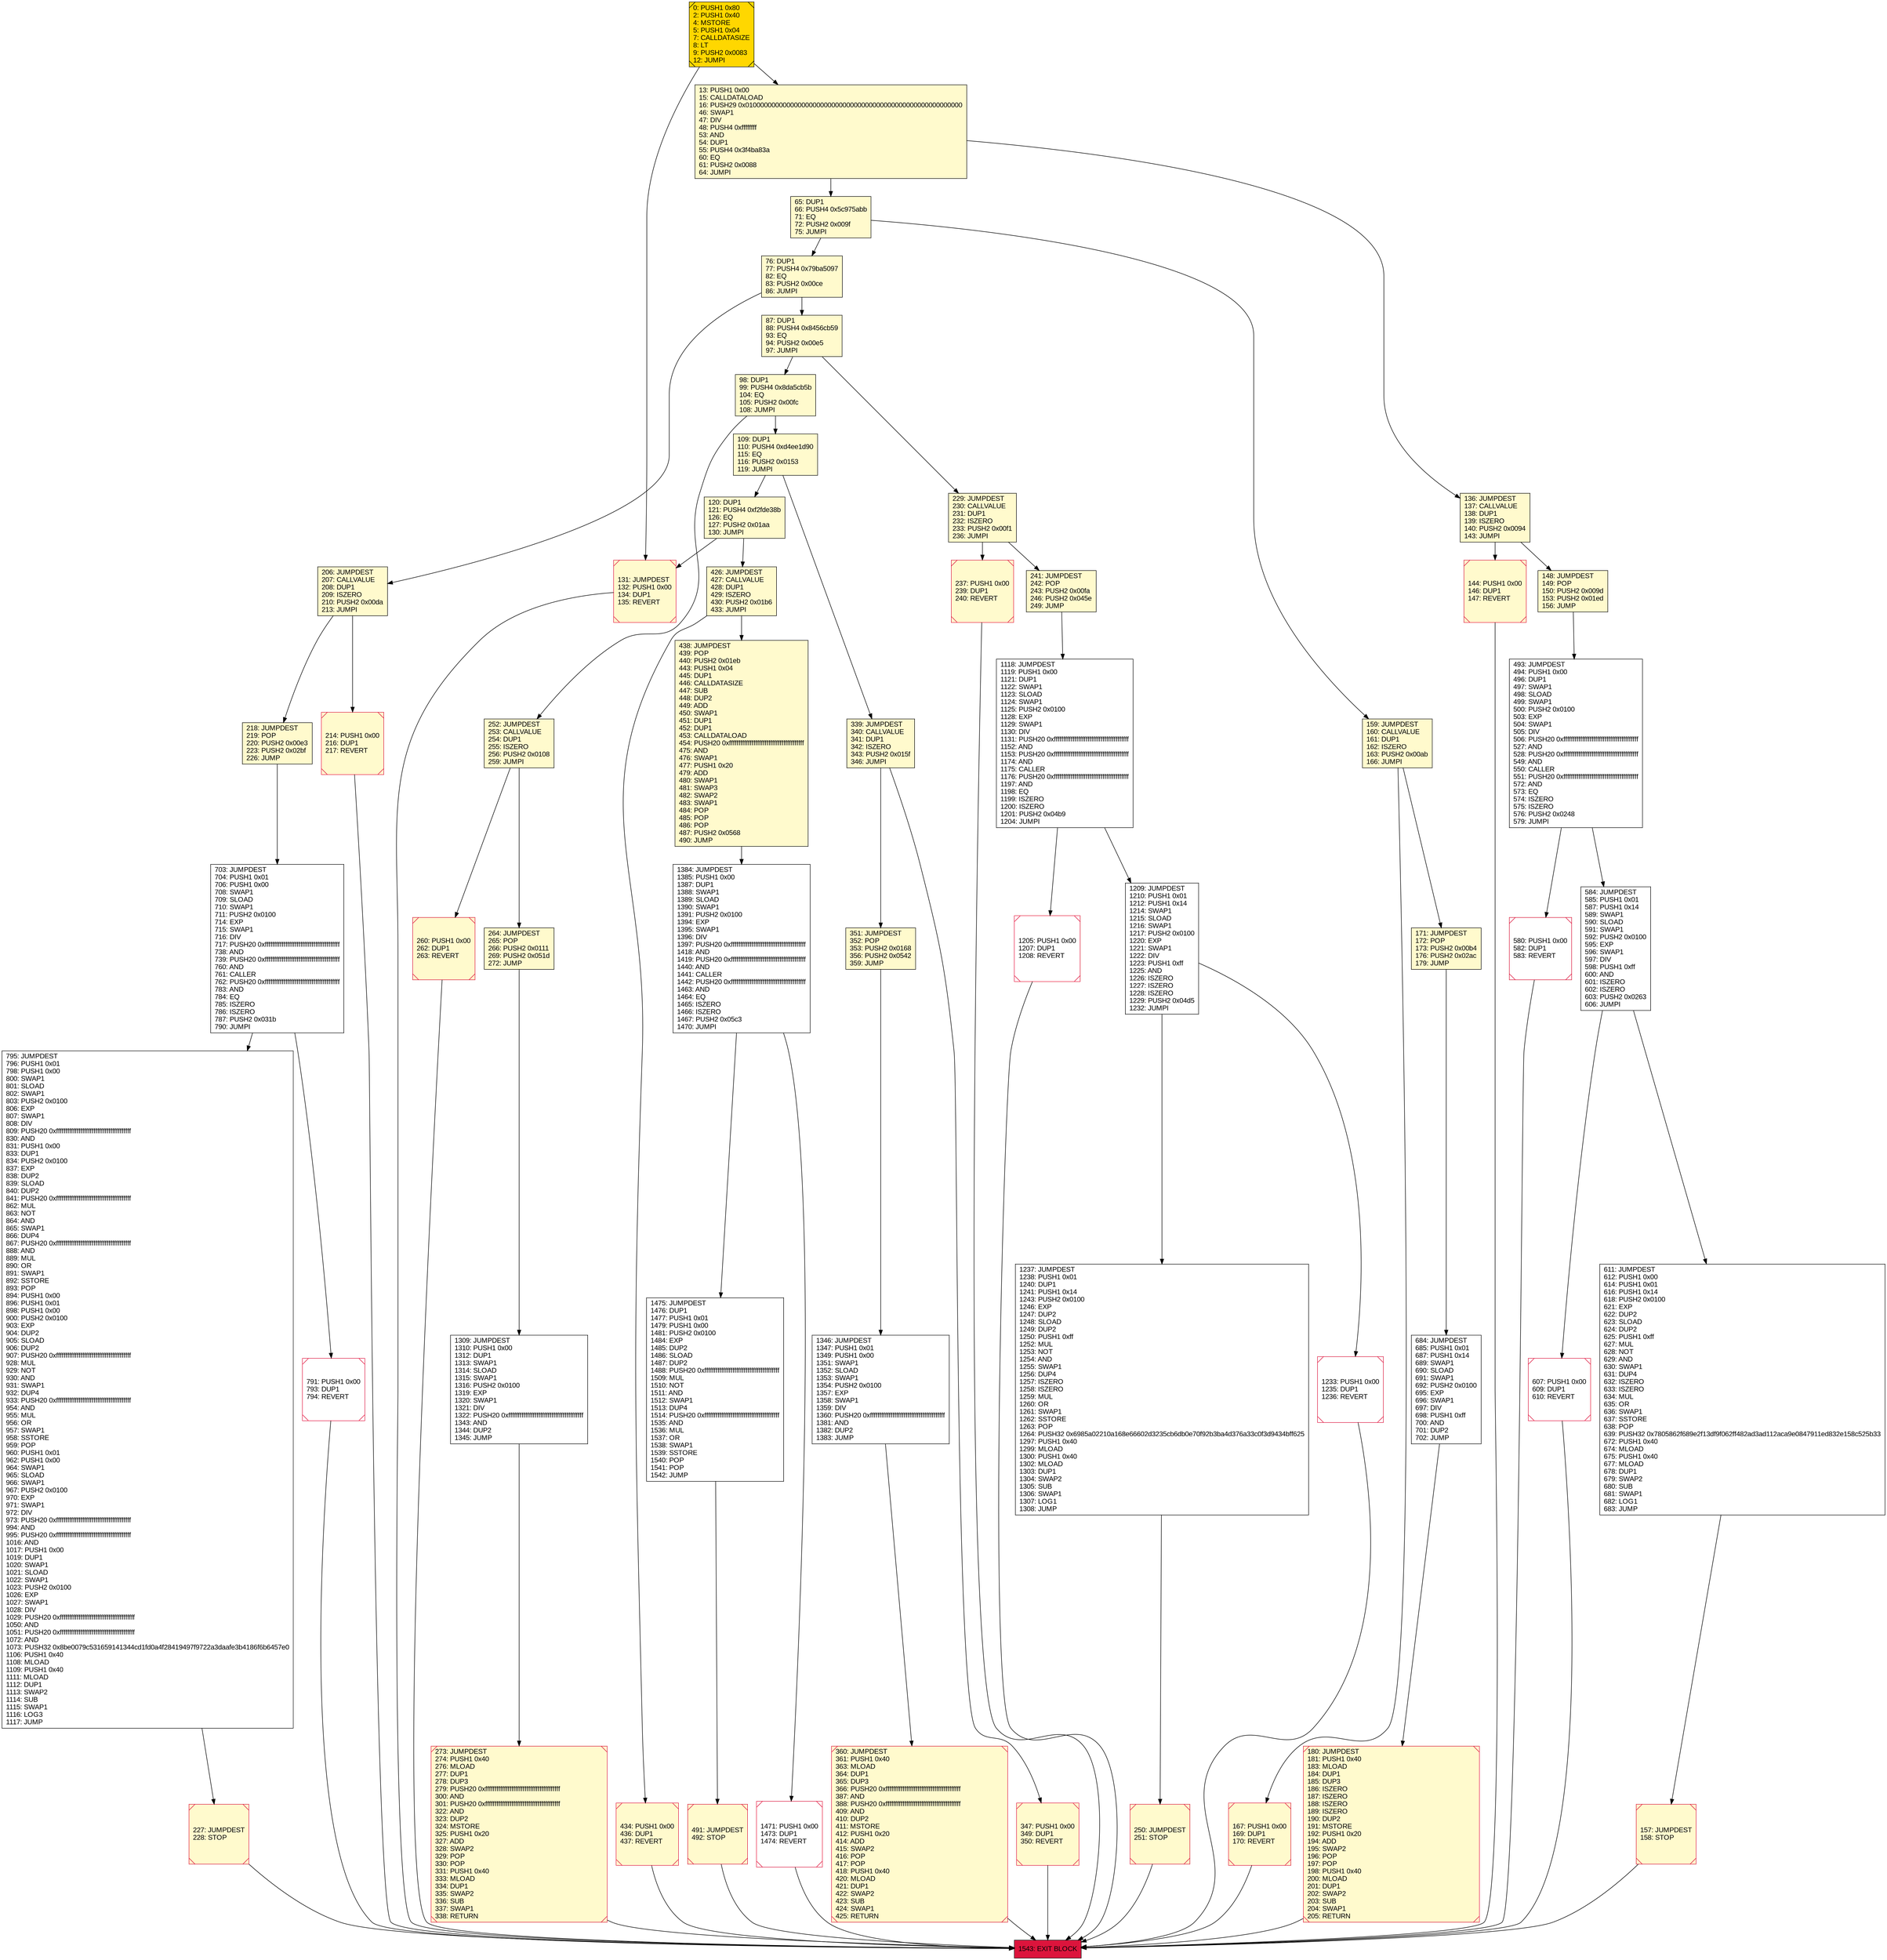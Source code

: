 digraph G {
bgcolor=transparent rankdir=UD;
node [shape=box style=filled color=black fillcolor=white fontname=arial fontcolor=black];
493 [label="493: JUMPDEST\l494: PUSH1 0x00\l496: DUP1\l497: SWAP1\l498: SLOAD\l499: SWAP1\l500: PUSH2 0x0100\l503: EXP\l504: SWAP1\l505: DIV\l506: PUSH20 0xffffffffffffffffffffffffffffffffffffffff\l527: AND\l528: PUSH20 0xffffffffffffffffffffffffffffffffffffffff\l549: AND\l550: CALLER\l551: PUSH20 0xffffffffffffffffffffffffffffffffffffffff\l572: AND\l573: EQ\l574: ISZERO\l575: ISZERO\l576: PUSH2 0x0248\l579: JUMPI\l" ];
131 [label="131: JUMPDEST\l132: PUSH1 0x00\l134: DUP1\l135: REVERT\l" fillcolor=lemonchiffon shape=Msquare color=crimson ];
167 [label="167: PUSH1 0x00\l169: DUP1\l170: REVERT\l" fillcolor=lemonchiffon shape=Msquare color=crimson ];
1543 [label="1543: EXIT BLOCK\l" fillcolor=crimson ];
180 [label="180: JUMPDEST\l181: PUSH1 0x40\l183: MLOAD\l184: DUP1\l185: DUP3\l186: ISZERO\l187: ISZERO\l188: ISZERO\l189: ISZERO\l190: DUP2\l191: MSTORE\l192: PUSH1 0x20\l194: ADD\l195: SWAP2\l196: POP\l197: POP\l198: PUSH1 0x40\l200: MLOAD\l201: DUP1\l202: SWAP2\l203: SUB\l204: SWAP1\l205: RETURN\l" fillcolor=lemonchiffon shape=Msquare color=crimson ];
157 [label="157: JUMPDEST\l158: STOP\l" fillcolor=lemonchiffon shape=Msquare color=crimson ];
611 [label="611: JUMPDEST\l612: PUSH1 0x00\l614: PUSH1 0x01\l616: PUSH1 0x14\l618: PUSH2 0x0100\l621: EXP\l622: DUP2\l623: SLOAD\l624: DUP2\l625: PUSH1 0xff\l627: MUL\l628: NOT\l629: AND\l630: SWAP1\l631: DUP4\l632: ISZERO\l633: ISZERO\l634: MUL\l635: OR\l636: SWAP1\l637: SSTORE\l638: POP\l639: PUSH32 0x7805862f689e2f13df9f062ff482ad3ad112aca9e0847911ed832e158c525b33\l672: PUSH1 0x40\l674: MLOAD\l675: PUSH1 0x40\l677: MLOAD\l678: DUP1\l679: SWAP2\l680: SUB\l681: SWAP1\l682: LOG1\l683: JUMP\l" ];
438 [label="438: JUMPDEST\l439: POP\l440: PUSH2 0x01eb\l443: PUSH1 0x04\l445: DUP1\l446: CALLDATASIZE\l447: SUB\l448: DUP2\l449: ADD\l450: SWAP1\l451: DUP1\l452: DUP1\l453: CALLDATALOAD\l454: PUSH20 0xffffffffffffffffffffffffffffffffffffffff\l475: AND\l476: SWAP1\l477: PUSH1 0x20\l479: ADD\l480: SWAP1\l481: SWAP3\l482: SWAP2\l483: SWAP1\l484: POP\l485: POP\l486: POP\l487: PUSH2 0x0568\l490: JUMP\l" fillcolor=lemonchiffon ];
434 [label="434: PUSH1 0x00\l436: DUP1\l437: REVERT\l" fillcolor=lemonchiffon shape=Msquare color=crimson ];
171 [label="171: JUMPDEST\l172: POP\l173: PUSH2 0x00b4\l176: PUSH2 0x02ac\l179: JUMP\l" fillcolor=lemonchiffon ];
1205 [label="1205: PUSH1 0x00\l1207: DUP1\l1208: REVERT\l" shape=Msquare color=crimson ];
87 [label="87: DUP1\l88: PUSH4 0x8456cb59\l93: EQ\l94: PUSH2 0x00e5\l97: JUMPI\l" fillcolor=lemonchiffon ];
703 [label="703: JUMPDEST\l704: PUSH1 0x01\l706: PUSH1 0x00\l708: SWAP1\l709: SLOAD\l710: SWAP1\l711: PUSH2 0x0100\l714: EXP\l715: SWAP1\l716: DIV\l717: PUSH20 0xffffffffffffffffffffffffffffffffffffffff\l738: AND\l739: PUSH20 0xffffffffffffffffffffffffffffffffffffffff\l760: AND\l761: CALLER\l762: PUSH20 0xffffffffffffffffffffffffffffffffffffffff\l783: AND\l784: EQ\l785: ISZERO\l786: ISZERO\l787: PUSH2 0x031b\l790: JUMPI\l" ];
1118 [label="1118: JUMPDEST\l1119: PUSH1 0x00\l1121: DUP1\l1122: SWAP1\l1123: SLOAD\l1124: SWAP1\l1125: PUSH2 0x0100\l1128: EXP\l1129: SWAP1\l1130: DIV\l1131: PUSH20 0xffffffffffffffffffffffffffffffffffffffff\l1152: AND\l1153: PUSH20 0xffffffffffffffffffffffffffffffffffffffff\l1174: AND\l1175: CALLER\l1176: PUSH20 0xffffffffffffffffffffffffffffffffffffffff\l1197: AND\l1198: EQ\l1199: ISZERO\l1200: ISZERO\l1201: PUSH2 0x04b9\l1204: JUMPI\l" ];
1471 [label="1471: PUSH1 0x00\l1473: DUP1\l1474: REVERT\l" shape=Msquare color=crimson ];
98 [label="98: DUP1\l99: PUSH4 0x8da5cb5b\l104: EQ\l105: PUSH2 0x00fc\l108: JUMPI\l" fillcolor=lemonchiffon ];
584 [label="584: JUMPDEST\l585: PUSH1 0x01\l587: PUSH1 0x14\l589: SWAP1\l590: SLOAD\l591: SWAP1\l592: PUSH2 0x0100\l595: EXP\l596: SWAP1\l597: DIV\l598: PUSH1 0xff\l600: AND\l601: ISZERO\l602: ISZERO\l603: PUSH2 0x0263\l606: JUMPI\l" ];
0 [label="0: PUSH1 0x80\l2: PUSH1 0x40\l4: MSTORE\l5: PUSH1 0x04\l7: CALLDATASIZE\l8: LT\l9: PUSH2 0x0083\l12: JUMPI\l" fillcolor=lemonchiffon shape=Msquare fillcolor=gold ];
260 [label="260: PUSH1 0x00\l262: DUP1\l263: REVERT\l" fillcolor=lemonchiffon shape=Msquare color=crimson ];
136 [label="136: JUMPDEST\l137: CALLVALUE\l138: DUP1\l139: ISZERO\l140: PUSH2 0x0094\l143: JUMPI\l" fillcolor=lemonchiffon ];
65 [label="65: DUP1\l66: PUSH4 0x5c975abb\l71: EQ\l72: PUSH2 0x009f\l75: JUMPI\l" fillcolor=lemonchiffon ];
1309 [label="1309: JUMPDEST\l1310: PUSH1 0x00\l1312: DUP1\l1313: SWAP1\l1314: SLOAD\l1315: SWAP1\l1316: PUSH2 0x0100\l1319: EXP\l1320: SWAP1\l1321: DIV\l1322: PUSH20 0xffffffffffffffffffffffffffffffffffffffff\l1343: AND\l1344: DUP2\l1345: JUMP\l" ];
351 [label="351: JUMPDEST\l352: POP\l353: PUSH2 0x0168\l356: PUSH2 0x0542\l359: JUMP\l" fillcolor=lemonchiffon ];
1209 [label="1209: JUMPDEST\l1210: PUSH1 0x01\l1212: PUSH1 0x14\l1214: SWAP1\l1215: SLOAD\l1216: SWAP1\l1217: PUSH2 0x0100\l1220: EXP\l1221: SWAP1\l1222: DIV\l1223: PUSH1 0xff\l1225: AND\l1226: ISZERO\l1227: ISZERO\l1228: ISZERO\l1229: PUSH2 0x04d5\l1232: JUMPI\l" ];
144 [label="144: PUSH1 0x00\l146: DUP1\l147: REVERT\l" fillcolor=lemonchiffon shape=Msquare color=crimson ];
148 [label="148: JUMPDEST\l149: POP\l150: PUSH2 0x009d\l153: PUSH2 0x01ed\l156: JUMP\l" fillcolor=lemonchiffon ];
684 [label="684: JUMPDEST\l685: PUSH1 0x01\l687: PUSH1 0x14\l689: SWAP1\l690: SLOAD\l691: SWAP1\l692: PUSH2 0x0100\l695: EXP\l696: SWAP1\l697: DIV\l698: PUSH1 0xff\l700: AND\l701: DUP2\l702: JUMP\l" ];
791 [label="791: PUSH1 0x00\l793: DUP1\l794: REVERT\l" shape=Msquare color=crimson ];
120 [label="120: DUP1\l121: PUSH4 0xf2fde38b\l126: EQ\l127: PUSH2 0x01aa\l130: JUMPI\l" fillcolor=lemonchiffon ];
360 [label="360: JUMPDEST\l361: PUSH1 0x40\l363: MLOAD\l364: DUP1\l365: DUP3\l366: PUSH20 0xffffffffffffffffffffffffffffffffffffffff\l387: AND\l388: PUSH20 0xffffffffffffffffffffffffffffffffffffffff\l409: AND\l410: DUP2\l411: MSTORE\l412: PUSH1 0x20\l414: ADD\l415: SWAP2\l416: POP\l417: POP\l418: PUSH1 0x40\l420: MLOAD\l421: DUP1\l422: SWAP2\l423: SUB\l424: SWAP1\l425: RETURN\l" fillcolor=lemonchiffon shape=Msquare color=crimson ];
241 [label="241: JUMPDEST\l242: POP\l243: PUSH2 0x00fa\l246: PUSH2 0x045e\l249: JUMP\l" fillcolor=lemonchiffon ];
13 [label="13: PUSH1 0x00\l15: CALLDATALOAD\l16: PUSH29 0x0100000000000000000000000000000000000000000000000000000000\l46: SWAP1\l47: DIV\l48: PUSH4 0xffffffff\l53: AND\l54: DUP1\l55: PUSH4 0x3f4ba83a\l60: EQ\l61: PUSH2 0x0088\l64: JUMPI\l" fillcolor=lemonchiffon ];
273 [label="273: JUMPDEST\l274: PUSH1 0x40\l276: MLOAD\l277: DUP1\l278: DUP3\l279: PUSH20 0xffffffffffffffffffffffffffffffffffffffff\l300: AND\l301: PUSH20 0xffffffffffffffffffffffffffffffffffffffff\l322: AND\l323: DUP2\l324: MSTORE\l325: PUSH1 0x20\l327: ADD\l328: SWAP2\l329: POP\l330: POP\l331: PUSH1 0x40\l333: MLOAD\l334: DUP1\l335: SWAP2\l336: SUB\l337: SWAP1\l338: RETURN\l" fillcolor=lemonchiffon shape=Msquare color=crimson ];
1475 [label="1475: JUMPDEST\l1476: DUP1\l1477: PUSH1 0x01\l1479: PUSH1 0x00\l1481: PUSH2 0x0100\l1484: EXP\l1485: DUP2\l1486: SLOAD\l1487: DUP2\l1488: PUSH20 0xffffffffffffffffffffffffffffffffffffffff\l1509: MUL\l1510: NOT\l1511: AND\l1512: SWAP1\l1513: DUP4\l1514: PUSH20 0xffffffffffffffffffffffffffffffffffffffff\l1535: AND\l1536: MUL\l1537: OR\l1538: SWAP1\l1539: SSTORE\l1540: POP\l1541: POP\l1542: JUMP\l" ];
218 [label="218: JUMPDEST\l219: POP\l220: PUSH2 0x00e3\l223: PUSH2 0x02bf\l226: JUMP\l" fillcolor=lemonchiffon ];
237 [label="237: PUSH1 0x00\l239: DUP1\l240: REVERT\l" fillcolor=lemonchiffon shape=Msquare color=crimson ];
339 [label="339: JUMPDEST\l340: CALLVALUE\l341: DUP1\l342: ISZERO\l343: PUSH2 0x015f\l346: JUMPI\l" fillcolor=lemonchiffon ];
229 [label="229: JUMPDEST\l230: CALLVALUE\l231: DUP1\l232: ISZERO\l233: PUSH2 0x00f1\l236: JUMPI\l" fillcolor=lemonchiffon ];
159 [label="159: JUMPDEST\l160: CALLVALUE\l161: DUP1\l162: ISZERO\l163: PUSH2 0x00ab\l166: JUMPI\l" fillcolor=lemonchiffon ];
264 [label="264: JUMPDEST\l265: POP\l266: PUSH2 0x0111\l269: PUSH2 0x051d\l272: JUMP\l" fillcolor=lemonchiffon ];
426 [label="426: JUMPDEST\l427: CALLVALUE\l428: DUP1\l429: ISZERO\l430: PUSH2 0x01b6\l433: JUMPI\l" fillcolor=lemonchiffon ];
1346 [label="1346: JUMPDEST\l1347: PUSH1 0x01\l1349: PUSH1 0x00\l1351: SWAP1\l1352: SLOAD\l1353: SWAP1\l1354: PUSH2 0x0100\l1357: EXP\l1358: SWAP1\l1359: DIV\l1360: PUSH20 0xffffffffffffffffffffffffffffffffffffffff\l1381: AND\l1382: DUP2\l1383: JUMP\l" ];
580 [label="580: PUSH1 0x00\l582: DUP1\l583: REVERT\l" shape=Msquare color=crimson ];
76 [label="76: DUP1\l77: PUSH4 0x79ba5097\l82: EQ\l83: PUSH2 0x00ce\l86: JUMPI\l" fillcolor=lemonchiffon ];
206 [label="206: JUMPDEST\l207: CALLVALUE\l208: DUP1\l209: ISZERO\l210: PUSH2 0x00da\l213: JUMPI\l" fillcolor=lemonchiffon ];
109 [label="109: DUP1\l110: PUSH4 0xd4ee1d90\l115: EQ\l116: PUSH2 0x0153\l119: JUMPI\l" fillcolor=lemonchiffon ];
250 [label="250: JUMPDEST\l251: STOP\l" fillcolor=lemonchiffon shape=Msquare color=crimson ];
1233 [label="1233: PUSH1 0x00\l1235: DUP1\l1236: REVERT\l" shape=Msquare color=crimson ];
1237 [label="1237: JUMPDEST\l1238: PUSH1 0x01\l1240: DUP1\l1241: PUSH1 0x14\l1243: PUSH2 0x0100\l1246: EXP\l1247: DUP2\l1248: SLOAD\l1249: DUP2\l1250: PUSH1 0xff\l1252: MUL\l1253: NOT\l1254: AND\l1255: SWAP1\l1256: DUP4\l1257: ISZERO\l1258: ISZERO\l1259: MUL\l1260: OR\l1261: SWAP1\l1262: SSTORE\l1263: POP\l1264: PUSH32 0x6985a02210a168e66602d3235cb6db0e70f92b3ba4d376a33c0f3d9434bff625\l1297: PUSH1 0x40\l1299: MLOAD\l1300: PUSH1 0x40\l1302: MLOAD\l1303: DUP1\l1304: SWAP2\l1305: SUB\l1306: SWAP1\l1307: LOG1\l1308: JUMP\l" ];
252 [label="252: JUMPDEST\l253: CALLVALUE\l254: DUP1\l255: ISZERO\l256: PUSH2 0x0108\l259: JUMPI\l" fillcolor=lemonchiffon ];
1384 [label="1384: JUMPDEST\l1385: PUSH1 0x00\l1387: DUP1\l1388: SWAP1\l1389: SLOAD\l1390: SWAP1\l1391: PUSH2 0x0100\l1394: EXP\l1395: SWAP1\l1396: DIV\l1397: PUSH20 0xffffffffffffffffffffffffffffffffffffffff\l1418: AND\l1419: PUSH20 0xffffffffffffffffffffffffffffffffffffffff\l1440: AND\l1441: CALLER\l1442: PUSH20 0xffffffffffffffffffffffffffffffffffffffff\l1463: AND\l1464: EQ\l1465: ISZERO\l1466: ISZERO\l1467: PUSH2 0x05c3\l1470: JUMPI\l" ];
214 [label="214: PUSH1 0x00\l216: DUP1\l217: REVERT\l" fillcolor=lemonchiffon shape=Msquare color=crimson ];
227 [label="227: JUMPDEST\l228: STOP\l" fillcolor=lemonchiffon shape=Msquare color=crimson ];
795 [label="795: JUMPDEST\l796: PUSH1 0x01\l798: PUSH1 0x00\l800: SWAP1\l801: SLOAD\l802: SWAP1\l803: PUSH2 0x0100\l806: EXP\l807: SWAP1\l808: DIV\l809: PUSH20 0xffffffffffffffffffffffffffffffffffffffff\l830: AND\l831: PUSH1 0x00\l833: DUP1\l834: PUSH2 0x0100\l837: EXP\l838: DUP2\l839: SLOAD\l840: DUP2\l841: PUSH20 0xffffffffffffffffffffffffffffffffffffffff\l862: MUL\l863: NOT\l864: AND\l865: SWAP1\l866: DUP4\l867: PUSH20 0xffffffffffffffffffffffffffffffffffffffff\l888: AND\l889: MUL\l890: OR\l891: SWAP1\l892: SSTORE\l893: POP\l894: PUSH1 0x00\l896: PUSH1 0x01\l898: PUSH1 0x00\l900: PUSH2 0x0100\l903: EXP\l904: DUP2\l905: SLOAD\l906: DUP2\l907: PUSH20 0xffffffffffffffffffffffffffffffffffffffff\l928: MUL\l929: NOT\l930: AND\l931: SWAP1\l932: DUP4\l933: PUSH20 0xffffffffffffffffffffffffffffffffffffffff\l954: AND\l955: MUL\l956: OR\l957: SWAP1\l958: SSTORE\l959: POP\l960: PUSH1 0x01\l962: PUSH1 0x00\l964: SWAP1\l965: SLOAD\l966: SWAP1\l967: PUSH2 0x0100\l970: EXP\l971: SWAP1\l972: DIV\l973: PUSH20 0xffffffffffffffffffffffffffffffffffffffff\l994: AND\l995: PUSH20 0xffffffffffffffffffffffffffffffffffffffff\l1016: AND\l1017: PUSH1 0x00\l1019: DUP1\l1020: SWAP1\l1021: SLOAD\l1022: SWAP1\l1023: PUSH2 0x0100\l1026: EXP\l1027: SWAP1\l1028: DIV\l1029: PUSH20 0xffffffffffffffffffffffffffffffffffffffff\l1050: AND\l1051: PUSH20 0xffffffffffffffffffffffffffffffffffffffff\l1072: AND\l1073: PUSH32 0x8be0079c531659141344cd1fd0a4f28419497f9722a3daafe3b4186f6b6457e0\l1106: PUSH1 0x40\l1108: MLOAD\l1109: PUSH1 0x40\l1111: MLOAD\l1112: DUP1\l1113: SWAP2\l1114: SUB\l1115: SWAP1\l1116: LOG3\l1117: JUMP\l" ];
347 [label="347: PUSH1 0x00\l349: DUP1\l350: REVERT\l" fillcolor=lemonchiffon shape=Msquare color=crimson ];
607 [label="607: PUSH1 0x00\l609: DUP1\l610: REVERT\l" shape=Msquare color=crimson ];
491 [label="491: JUMPDEST\l492: STOP\l" fillcolor=lemonchiffon shape=Msquare color=crimson ];
76 -> 206;
131 -> 1543;
167 -> 1543;
611 -> 157;
1118 -> 1205;
157 -> 1543;
180 -> 1543;
795 -> 227;
1205 -> 1543;
434 -> 1543;
229 -> 241;
136 -> 144;
136 -> 148;
229 -> 237;
1471 -> 1543;
1237 -> 250;
206 -> 214;
0 -> 131;
260 -> 1543;
493 -> 584;
206 -> 218;
252 -> 264;
171 -> 684;
584 -> 611;
339 -> 347;
703 -> 791;
120 -> 131;
148 -> 493;
791 -> 1543;
1118 -> 1209;
1384 -> 1475;
144 -> 1543;
87 -> 98;
1475 -> 491;
109 -> 339;
684 -> 180;
360 -> 1543;
65 -> 76;
159 -> 171;
273 -> 1543;
426 -> 438;
98 -> 109;
237 -> 1543;
426 -> 434;
87 -> 229;
159 -> 167;
252 -> 260;
98 -> 252;
218 -> 703;
584 -> 607;
1209 -> 1237;
109 -> 120;
241 -> 1118;
1209 -> 1233;
580 -> 1543;
703 -> 795;
0 -> 13;
438 -> 1384;
493 -> 580;
1346 -> 360;
13 -> 136;
13 -> 65;
250 -> 1543;
1309 -> 273;
1384 -> 1471;
120 -> 426;
214 -> 1543;
227 -> 1543;
76 -> 87;
351 -> 1346;
1233 -> 1543;
491 -> 1543;
607 -> 1543;
264 -> 1309;
339 -> 351;
347 -> 1543;
65 -> 159;
}